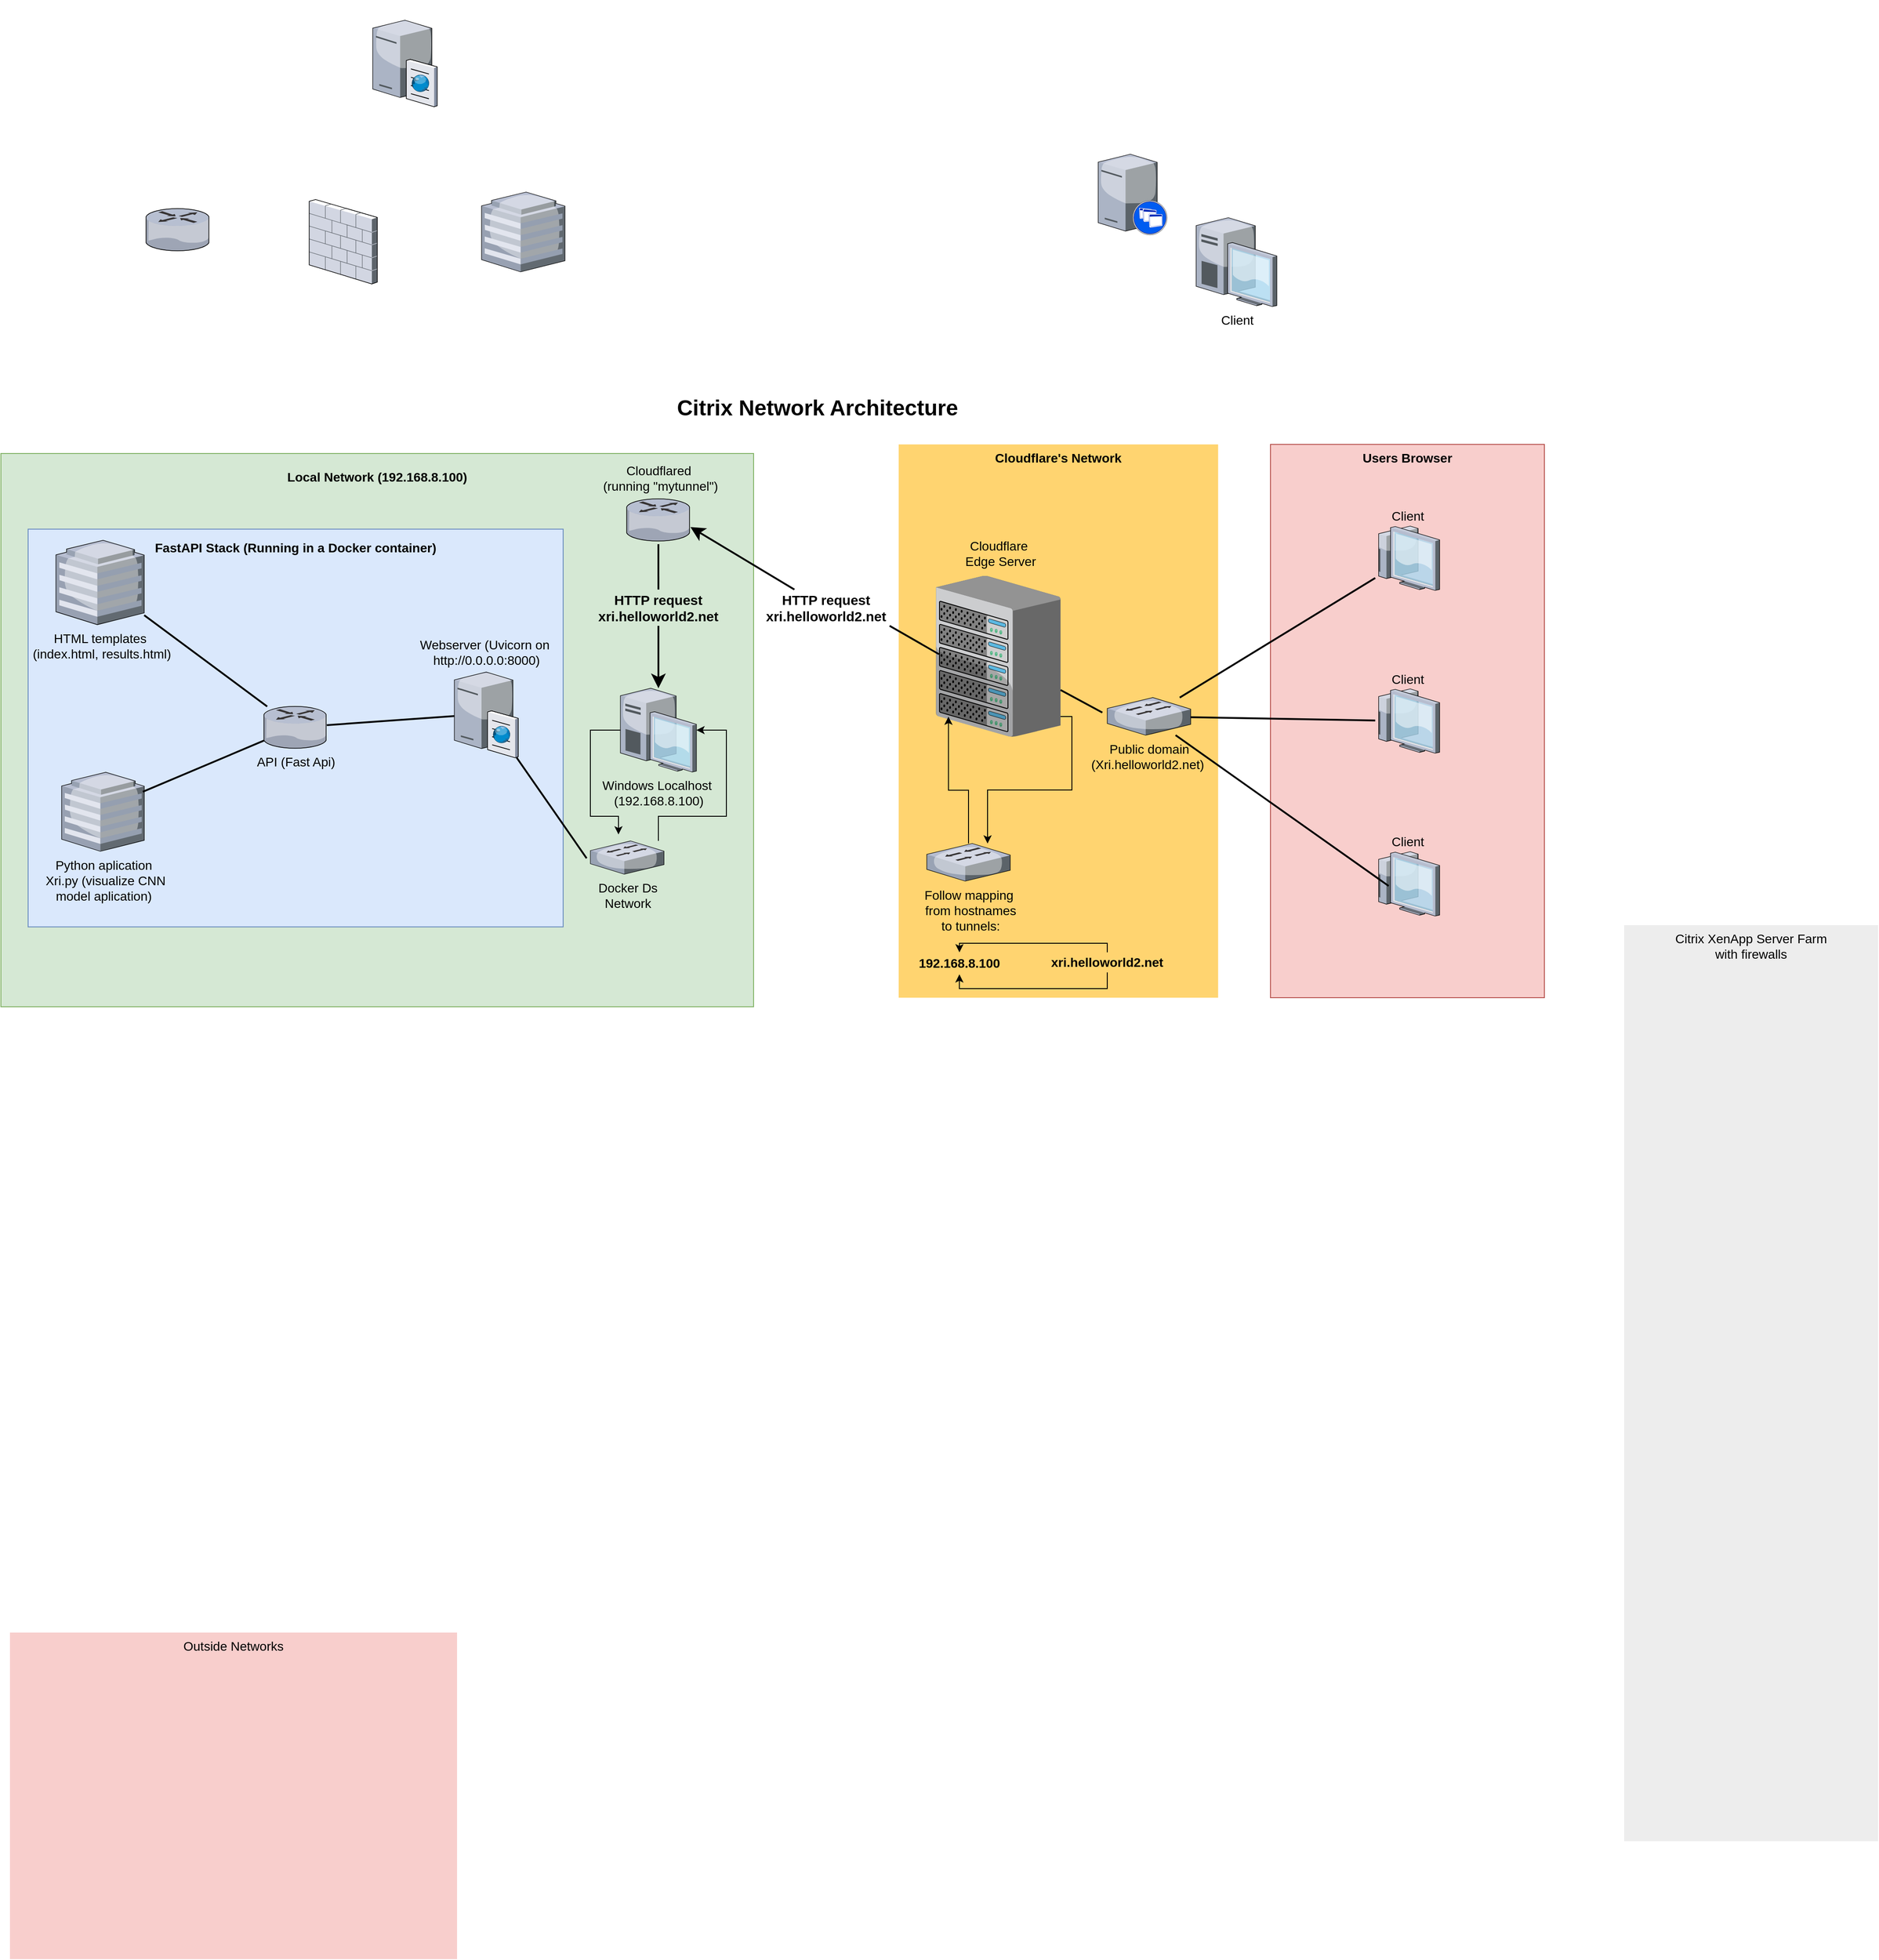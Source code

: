 <mxfile version="22.1.18" type="github">
  <diagram name="Page-1" id="e3a06f82-3646-2815-327d-82caf3d4e204">
    <mxGraphModel dx="1177" dy="1812" grid="1" gridSize="10" guides="1" tooltips="1" connect="1" arrows="1" fold="1" page="1" pageScale="1.5" pageWidth="1169" pageHeight="826" background="none" math="0" shadow="0">
      <root>
        <mxCell id="0" style=";html=1;" />
        <mxCell id="1" style=";html=1;" parent="0" />
        <mxCell id="P7gEYuGDoSCaP3gMuOwe-102" value="" style="group" vertex="1" connectable="0" parent="1">
          <mxGeometry x="1430" y="90" width="302" height="610" as="geometry" />
        </mxCell>
        <mxCell id="6a7d8f32e03d9370-60" value="&lt;b&gt;Users Browser&lt;/b&gt;" style="whiteSpace=wrap;html=1;fillColor=#f8cecc;fontSize=14;strokeColor=#b85450;verticalAlign=top;" parent="P7gEYuGDoSCaP3gMuOwe-102" vertex="1">
          <mxGeometry width="302" height="610" as="geometry" />
        </mxCell>
        <mxCell id="P7gEYuGDoSCaP3gMuOwe-6" value="Client" style="verticalLabelPosition=top;aspect=fixed;html=1;verticalAlign=bottom;strokeColor=none;shape=mxgraph.citrix.thin_client;fillColor=#66B2FF;gradientColor=#0066CC;fontSize=14;labelPosition=center;align=center;" vertex="1" parent="P7gEYuGDoSCaP3gMuOwe-102">
          <mxGeometry x="115.5" y="449" width="71" height="71" as="geometry" />
        </mxCell>
        <mxCell id="P7gEYuGDoSCaP3gMuOwe-7" value="Client" style="verticalLabelPosition=top;aspect=fixed;html=1;verticalAlign=bottom;strokeColor=none;shape=mxgraph.citrix.thin_client;fillColor=#66B2FF;gradientColor=#0066CC;fontSize=14;labelPosition=center;align=center;" vertex="1" parent="P7gEYuGDoSCaP3gMuOwe-102">
          <mxGeometry x="115.5" y="269.5" width="71" height="71" as="geometry" />
        </mxCell>
        <mxCell id="P7gEYuGDoSCaP3gMuOwe-8" value="Client" style="verticalLabelPosition=top;aspect=fixed;html=1;verticalAlign=bottom;strokeColor=none;shape=mxgraph.citrix.thin_client;fillColor=#66B2FF;gradientColor=#0066CC;fontSize=14;labelPosition=center;align=center;" vertex="1" parent="P7gEYuGDoSCaP3gMuOwe-102">
          <mxGeometry x="115.5" y="90" width="71" height="71" as="geometry" />
        </mxCell>
        <mxCell id="P7gEYuGDoSCaP3gMuOwe-101" value="" style="group" vertex="1" connectable="0" parent="1">
          <mxGeometry x="1020" y="90" width="420" height="610" as="geometry" />
        </mxCell>
        <mxCell id="6a7d8f32e03d9370-57" value="&lt;b&gt;Cloudflare&#39;s Network&lt;/b&gt;" style="whiteSpace=wrap;html=1;fillColor=#FFD470;gradientColor=none;fontSize=14;strokeColor=none;verticalAlign=top;" parent="P7gEYuGDoSCaP3gMuOwe-101" vertex="1">
          <mxGeometry width="352.25" height="610" as="geometry" />
        </mxCell>
        <mxCell id="P7gEYuGDoSCaP3gMuOwe-5" value="Public domain&lt;br&gt;(Xri.helloworld2.net)&amp;nbsp;" style="verticalLabelPosition=bottom;aspect=fixed;html=1;verticalAlign=top;strokeColor=none;shape=mxgraph.citrix.switch;fillColor=#66B2FF;gradientColor=#0066CC;fontSize=14;" vertex="1" parent="P7gEYuGDoSCaP3gMuOwe-101">
          <mxGeometry x="230" y="279.12" width="92" height="41.5" as="geometry" />
        </mxCell>
        <mxCell id="P7gEYuGDoSCaP3gMuOwe-15" value="Cloudflare&lt;br&gt;&amp;nbsp;Edge Server" style="verticalLabelPosition=top;aspect=fixed;html=1;verticalAlign=bottom;strokeColor=none;shape=mxgraph.citrix.chassis;fillColor=#66B2FF;gradientColor=#0066CC;fontSize=14;labelPosition=center;align=center;spacing=7;" vertex="1" parent="P7gEYuGDoSCaP3gMuOwe-101">
          <mxGeometry x="41" y="144.87" width="137.5" height="177.5" as="geometry" />
        </mxCell>
        <mxCell id="P7gEYuGDoSCaP3gMuOwe-88" value="Follow mapping&lt;br&gt;&amp;nbsp;from hostnames&lt;br&gt;&amp;nbsp;to tunnels:" style="verticalLabelPosition=bottom;aspect=fixed;html=1;verticalAlign=top;strokeColor=none;shape=mxgraph.citrix.switch;fillColor=#66B2FF;gradientColor=#0066CC;fontSize=14;" vertex="1" parent="P7gEYuGDoSCaP3gMuOwe-101">
          <mxGeometry x="31" y="440" width="92" height="41.5" as="geometry" />
        </mxCell>
        <mxCell id="P7gEYuGDoSCaP3gMuOwe-89" style="edgeStyle=orthogonalEdgeStyle;rounded=0;orthogonalLoop=1;jettySize=auto;html=1;entryX=0.101;entryY=0.875;entryDx=0;entryDy=0;entryPerimeter=0;" edge="1" parent="P7gEYuGDoSCaP3gMuOwe-101" source="P7gEYuGDoSCaP3gMuOwe-88" target="P7gEYuGDoSCaP3gMuOwe-15">
          <mxGeometry relative="1" as="geometry" />
        </mxCell>
        <mxCell id="P7gEYuGDoSCaP3gMuOwe-93" style="edgeStyle=orthogonalEdgeStyle;rounded=0;orthogonalLoop=1;jettySize=auto;html=1;" edge="1" parent="P7gEYuGDoSCaP3gMuOwe-101" source="P7gEYuGDoSCaP3gMuOwe-15">
          <mxGeometry relative="1" as="geometry">
            <mxPoint x="98" y="440" as="targetPoint" />
            <Array as="points">
              <mxPoint x="191" y="300" />
              <mxPoint x="191" y="381" />
              <mxPoint x="98" y="381" />
            </Array>
          </mxGeometry>
        </mxCell>
        <mxCell id="P7gEYuGDoSCaP3gMuOwe-99" style="edgeStyle=none;rounded=0;html=1;startSize=10;endSize=10;jettySize=auto;orthogonalLoop=1;fontSize=14;endArrow=none;endFill=0;strokeWidth=2;entryX=-0.059;entryY=0.398;entryDx=0;entryDy=0;entryPerimeter=0;" edge="1" parent="P7gEYuGDoSCaP3gMuOwe-101" source="P7gEYuGDoSCaP3gMuOwe-15" target="P7gEYuGDoSCaP3gMuOwe-5">
          <mxGeometry relative="1" as="geometry">
            <mxPoint x="171" y="250" as="sourcePoint" />
            <mxPoint x="-106" y="-298.5" as="targetPoint" />
          </mxGeometry>
        </mxCell>
        <mxCell id="P7gEYuGDoSCaP3gMuOwe-134" value="&lt;span style=&quot;font-size: 14px; background-color: initial;&quot;&gt;&lt;b&gt;192.168.8.100&lt;/b&gt;&lt;/span&gt;&lt;span style=&quot;font-size: 14px;&quot;&gt;&lt;b&gt;&lt;br&gt;&lt;/b&gt;&lt;/span&gt;" style="text;html=1;strokeColor=none;fillColor=none;align=center;verticalAlign=middle;whiteSpace=wrap;rounded=0;" vertex="1" parent="P7gEYuGDoSCaP3gMuOwe-101">
          <mxGeometry x="20" y="560" width="93.88" height="24.25" as="geometry" />
        </mxCell>
        <mxCell id="P7gEYuGDoSCaP3gMuOwe-137" style="edgeStyle=orthogonalEdgeStyle;rounded=0;orthogonalLoop=1;jettySize=auto;html=1;" edge="1" parent="P7gEYuGDoSCaP3gMuOwe-101" source="P7gEYuGDoSCaP3gMuOwe-135" target="P7gEYuGDoSCaP3gMuOwe-134">
          <mxGeometry relative="1" as="geometry">
            <Array as="points">
              <mxPoint x="230" y="550" />
              <mxPoint x="67" y="550" />
            </Array>
          </mxGeometry>
        </mxCell>
        <mxCell id="P7gEYuGDoSCaP3gMuOwe-138" style="edgeStyle=orthogonalEdgeStyle;rounded=0;orthogonalLoop=1;jettySize=auto;html=1;entryX=0.5;entryY=1;entryDx=0;entryDy=0;" edge="1" parent="P7gEYuGDoSCaP3gMuOwe-101" source="P7gEYuGDoSCaP3gMuOwe-135" target="P7gEYuGDoSCaP3gMuOwe-134">
          <mxGeometry relative="1" as="geometry">
            <Array as="points">
              <mxPoint x="230" y="600" />
              <mxPoint x="67" y="600" />
            </Array>
          </mxGeometry>
        </mxCell>
        <mxCell id="P7gEYuGDoSCaP3gMuOwe-135" value="&lt;span style=&quot;font-size: 14px;&quot;&gt;&lt;b&gt;xri.helloworld2.net&lt;/b&gt;&lt;/span&gt;" style="text;html=1;strokeColor=none;fillColor=none;align=center;verticalAlign=middle;whiteSpace=wrap;rounded=0;" vertex="1" parent="P7gEYuGDoSCaP3gMuOwe-101">
          <mxGeometry x="160" y="560" width="140" height="22.13" as="geometry" />
        </mxCell>
        <mxCell id="P7gEYuGDoSCaP3gMuOwe-74" value="" style="group" vertex="1" connectable="0" parent="1">
          <mxGeometry x="30" y="100" width="830" height="813.4" as="geometry" />
        </mxCell>
        <mxCell id="6a7d8f32e03d9370-58" value="&lt;h4 style=&quot;line-height: 0%;&quot;&gt;Local Network (192.168.8.100)&lt;/h4&gt;" style="whiteSpace=wrap;html=1;fillColor=#d5e8d4;fontSize=14;strokeColor=#82b366;verticalAlign=top;" parent="P7gEYuGDoSCaP3gMuOwe-74" vertex="1">
          <mxGeometry width="830" height="610" as="geometry" />
        </mxCell>
        <mxCell id="P7gEYuGDoSCaP3gMuOwe-36" value="" style="group" vertex="1" connectable="0" parent="P7gEYuGDoSCaP3gMuOwe-74">
          <mxGeometry x="30" y="83.4" width="590" height="706.6" as="geometry" />
        </mxCell>
        <mxCell id="P7gEYuGDoSCaP3gMuOwe-29" value="&lt;h3 style=&quot;line-height: 0%;&quot;&gt;FastAPI Stack (Running in a Docker container)&lt;/h3&gt;" style="rounded=0;whiteSpace=wrap;html=1;fillColor=#dae8fc;strokeColor=#6c8ebf;verticalAlign=top;" vertex="1" parent="P7gEYuGDoSCaP3gMuOwe-36">
          <mxGeometry width="590" height="438.542" as="geometry" />
        </mxCell>
        <mxCell id="P7gEYuGDoSCaP3gMuOwe-11" value="Python aplication&lt;br&gt;&amp;nbsp;Xri.py (visualize CNN&lt;br&gt;&amp;nbsp;model aplication)&amp;nbsp;" style="verticalLabelPosition=bottom;aspect=fixed;html=1;verticalAlign=top;strokeColor=none;shape=mxgraph.citrix.hq_enterprise;fillColor=#66B2FF;gradientColor=#0066CC;fontSize=14;" vertex="1" parent="P7gEYuGDoSCaP3gMuOwe-36">
          <mxGeometry x="36.958" y="268.059" width="91.111" height="87.15" as="geometry" />
        </mxCell>
        <mxCell id="P7gEYuGDoSCaP3gMuOwe-16" value="HTML templates&lt;br&gt;&amp;nbsp;(index.html, results.html)" style="verticalLabelPosition=bottom;aspect=fixed;html=1;verticalAlign=top;strokeColor=none;shape=mxgraph.citrix.hq_enterprise;fillColor=#66B2FF;gradientColor=#0066CC;fontSize=14;" vertex="1" parent="P7gEYuGDoSCaP3gMuOwe-36">
          <mxGeometry x="30.689" y="12.243" width="97.321" height="93.092" as="geometry" />
        </mxCell>
        <mxCell id="P7gEYuGDoSCaP3gMuOwe-18" value="API (Fast Api)" style="verticalLabelPosition=bottom;aspect=fixed;html=1;verticalAlign=top;strokeColor=none;shape=mxgraph.citrix.router;fillColor=#66B2FF;gradientColor=#0066CC;fontSize=14;" vertex="1" parent="P7gEYuGDoSCaP3gMuOwe-36">
          <mxGeometry x="259.976" y="195.534" width="69.393" height="46.051" as="geometry" />
        </mxCell>
        <mxCell id="P7gEYuGDoSCaP3gMuOwe-22" style="edgeStyle=none;rounded=0;html=1;startSize=10;endSize=10;jettySize=auto;orthogonalLoop=1;fontSize=14;endArrow=none;endFill=0;strokeWidth=2;" edge="1" parent="P7gEYuGDoSCaP3gMuOwe-36" source="P7gEYuGDoSCaP3gMuOwe-18" target="P7gEYuGDoSCaP3gMuOwe-16">
          <mxGeometry relative="1" as="geometry">
            <mxPoint x="218.519" y="457.182" as="sourcePoint" />
            <mxPoint x="336.519" y="317.721" as="targetPoint" />
          </mxGeometry>
        </mxCell>
        <mxCell id="P7gEYuGDoSCaP3gMuOwe-24" style="edgeStyle=none;rounded=0;html=1;startSize=10;endSize=10;jettySize=auto;orthogonalLoop=1;fontSize=14;endArrow=none;endFill=0;strokeWidth=2;entryX=0.983;entryY=0.246;entryDx=0;entryDy=0;entryPerimeter=0;" edge="1" parent="P7gEYuGDoSCaP3gMuOwe-36" source="P7gEYuGDoSCaP3gMuOwe-18" target="P7gEYuGDoSCaP3gMuOwe-11">
          <mxGeometry relative="1" as="geometry">
            <mxPoint x="218.519" y="187.558" as="sourcePoint" />
            <mxPoint x="66.954" y="85.333" as="targetPoint" />
          </mxGeometry>
        </mxCell>
        <mxCell id="P7gEYuGDoSCaP3gMuOwe-25" style="edgeStyle=none;rounded=0;html=1;startSize=10;endSize=10;jettySize=auto;orthogonalLoop=1;fontSize=14;endArrow=none;endFill=0;strokeWidth=2;" edge="1" parent="P7gEYuGDoSCaP3gMuOwe-36" source="P7gEYuGDoSCaP3gMuOwe-1" target="P7gEYuGDoSCaP3gMuOwe-18">
          <mxGeometry relative="1" as="geometry">
            <mxPoint x="295" y="550.156" as="sourcePoint" />
            <mxPoint x="273.148" y="226.607" as="targetPoint" />
          </mxGeometry>
        </mxCell>
        <mxCell id="P7gEYuGDoSCaP3gMuOwe-1" value="Webserver (Uvicorn on&amp;nbsp;&lt;br&gt;http://0.0.0.0:8000)" style="verticalLabelPosition=top;aspect=fixed;html=1;verticalAlign=bottom;strokeColor=none;shape=mxgraph.citrix.cache_server;fillColor=#66B2FF;gradientColor=#0066CC;fontSize=14;labelPosition=center;align=center;" vertex="1" parent="P7gEYuGDoSCaP3gMuOwe-36">
          <mxGeometry x="470.004" y="155.318" width="70.314" height="96.558" as="geometry" />
        </mxCell>
        <mxCell id="P7gEYuGDoSCaP3gMuOwe-130" style="edgeStyle=orthogonalEdgeStyle;rounded=0;orthogonalLoop=1;jettySize=auto;html=1;" edge="1" parent="P7gEYuGDoSCaP3gMuOwe-74" source="P7gEYuGDoSCaP3gMuOwe-59" target="P7gEYuGDoSCaP3gMuOwe-61">
          <mxGeometry relative="1" as="geometry">
            <Array as="points">
              <mxPoint x="725" y="400" />
              <mxPoint x="800" y="400" />
              <mxPoint x="800" y="305" />
            </Array>
          </mxGeometry>
        </mxCell>
        <mxCell id="P7gEYuGDoSCaP3gMuOwe-59" value="Docker Ds&lt;br&gt;&amp;nbsp;Network&amp;nbsp;" style="verticalLabelPosition=bottom;aspect=fixed;html=1;verticalAlign=top;strokeColor=none;shape=mxgraph.citrix.switch;fillColor=#66B2FF;gradientColor=#0066CC;fontSize=14;" vertex="1" parent="P7gEYuGDoSCaP3gMuOwe-74">
          <mxGeometry x="650.005" y="427.182" width="81.234" height="36.644" as="geometry" />
        </mxCell>
        <mxCell id="P7gEYuGDoSCaP3gMuOwe-61" value="Windows Localhost&amp;nbsp;&lt;br&gt;(192.168.8.100)" style="verticalLabelPosition=bottom;aspect=fixed;html=1;verticalAlign=top;strokeColor=none;shape=mxgraph.citrix.desktop;fillColor=#66B2FF;gradientColor=#0066CC;fontSize=14;" vertex="1" parent="P7gEYuGDoSCaP3gMuOwe-74">
          <mxGeometry x="683.093" y="258.82" width="83.883" height="92.368" as="geometry" />
        </mxCell>
        <mxCell id="P7gEYuGDoSCaP3gMuOwe-71" style="edgeStyle=orthogonalEdgeStyle;rounded=0;orthogonalLoop=1;jettySize=auto;html=1;" edge="1" parent="P7gEYuGDoSCaP3gMuOwe-74" source="P7gEYuGDoSCaP3gMuOwe-61">
          <mxGeometry relative="1" as="geometry">
            <mxPoint x="681" y="420" as="targetPoint" />
            <Array as="points">
              <mxPoint x="650" y="305" />
              <mxPoint x="650" y="400" />
              <mxPoint x="681" y="400" />
            </Array>
          </mxGeometry>
        </mxCell>
        <mxCell id="P7gEYuGDoSCaP3gMuOwe-60" style="edgeStyle=none;rounded=0;html=1;startSize=10;endSize=10;jettySize=auto;orthogonalLoop=1;fontSize=14;endArrow=none;endFill=0;strokeWidth=2;entryX=-0.051;entryY=0.521;entryDx=0;entryDy=0;entryPerimeter=0;" edge="1" parent="P7gEYuGDoSCaP3gMuOwe-74" source="P7gEYuGDoSCaP3gMuOwe-1" target="P7gEYuGDoSCaP3gMuOwe-59">
          <mxGeometry relative="1" as="geometry">
            <mxPoint x="609.255" y="341.379" as="sourcePoint" />
            <mxPoint x="704.617" y="248.276" as="targetPoint" />
          </mxGeometry>
        </mxCell>
        <mxCell id="P7gEYuGDoSCaP3gMuOwe-12" value="Cloudflared&lt;br&gt;&amp;nbsp;(running &quot;mytunnel&quot;)" style="verticalLabelPosition=top;aspect=fixed;html=1;verticalAlign=bottom;strokeColor=none;shape=mxgraph.citrix.router;fillColor=#66B2FF;gradientColor=#0066CC;fontSize=14;labelPosition=center;align=center;spacing=5;" vertex="1" parent="P7gEYuGDoSCaP3gMuOwe-74">
          <mxGeometry x="690" y="50" width="70.07" height="46.5" as="geometry" />
        </mxCell>
        <mxCell id="P7gEYuGDoSCaP3gMuOwe-131" value="HTTP request&lt;br&gt;xri.helloworld2.net" style="text;html=1;strokeColor=none;fillColor=none;align=center;verticalAlign=middle;whiteSpace=wrap;rounded=0;fontStyle=1;fontSize=15;" vertex="1" parent="P7gEYuGDoSCaP3gMuOwe-74">
          <mxGeometry x="655.03" y="150" width="140" height="40" as="geometry" />
        </mxCell>
        <mxCell id="P7gEYuGDoSCaP3gMuOwe-132" style="edgeStyle=none;rounded=0;html=1;startSize=10;endSize=10;jettySize=auto;orthogonalLoop=1;fontSize=14;endArrow=none;endFill=0;strokeWidth=2;exitX=0.5;exitY=0;exitDx=0;exitDy=0;" edge="1" parent="P7gEYuGDoSCaP3gMuOwe-74" source="P7gEYuGDoSCaP3gMuOwe-131">
          <mxGeometry relative="1" as="geometry">
            <mxPoint x="1447" y="712" as="sourcePoint" />
            <mxPoint x="725" y="100" as="targetPoint" />
          </mxGeometry>
        </mxCell>
        <mxCell id="P7gEYuGDoSCaP3gMuOwe-133" style="edgeStyle=none;rounded=0;html=1;startSize=10;endSize=10;jettySize=auto;orthogonalLoop=1;fontSize=14;endArrow=classic;endFill=1;strokeWidth=2;exitX=0.5;exitY=1;exitDx=0;exitDy=0;" edge="1" parent="P7gEYuGDoSCaP3gMuOwe-74" source="P7gEYuGDoSCaP3gMuOwe-131" target="P7gEYuGDoSCaP3gMuOwe-61">
          <mxGeometry relative="1" as="geometry">
            <mxPoint x="1473" y="420" as="sourcePoint" />
            <mxPoint x="603" y="161" as="targetPoint" />
          </mxGeometry>
        </mxCell>
        <mxCell id="6a7d8f32e03d9370-61" value="Outside Networks" style="whiteSpace=wrap;html=1;fillColor=#f8cecc;fontSize=14;strokeColor=none;verticalAlign=top;" parent="1" vertex="1">
          <mxGeometry x="40" y="1400" width="493" height="360" as="geometry" />
        </mxCell>
        <mxCell id="6a7d8f32e03d9370-59" value="Citrix XenApp Server Farm&lt;div&gt;with firewalls&lt;/div&gt;" style="whiteSpace=wrap;html=1;fillColor=#EDEDED;fontSize=14;strokeColor=none;verticalAlign=top;" parent="1" vertex="1">
          <mxGeometry x="1820" y="620" width="280" height="1010" as="geometry" />
        </mxCell>
        <mxCell id="6a7d8f32e03d9370-62" value="Citrix Network Architecture" style="text;strokeColor=none;fillColor=none;html=1;fontSize=24;fontStyle=1;verticalAlign=middle;align=center;" parent="1" vertex="1">
          <mxGeometry x="499" y="30" width="861" height="40" as="geometry" />
        </mxCell>
        <mxCell id="P7gEYuGDoSCaP3gMuOwe-2" style="edgeStyle=none;rounded=0;html=1;startSize=10;endSize=10;jettySize=auto;orthogonalLoop=1;fontSize=14;endArrow=none;endFill=0;strokeWidth=2;" edge="1" parent="1" source="P7gEYuGDoSCaP3gMuOwe-5" target="P7gEYuGDoSCaP3gMuOwe-8">
          <mxGeometry relative="1" as="geometry" />
        </mxCell>
        <mxCell id="P7gEYuGDoSCaP3gMuOwe-3" style="edgeStyle=none;rounded=0;html=1;startSize=10;endSize=10;jettySize=auto;orthogonalLoop=1;fontSize=14;endArrow=none;endFill=0;strokeWidth=2;" edge="1" parent="1" source="P7gEYuGDoSCaP3gMuOwe-5" target="P7gEYuGDoSCaP3gMuOwe-7">
          <mxGeometry relative="1" as="geometry" />
        </mxCell>
        <mxCell id="P7gEYuGDoSCaP3gMuOwe-4" style="edgeStyle=none;rounded=0;html=1;startSize=10;endSize=10;jettySize=auto;orthogonalLoop=1;fontSize=14;endArrow=none;endFill=0;strokeWidth=2;entryX=0.208;entryY=0.533;entryDx=0;entryDy=0;entryPerimeter=0;" edge="1" parent="1" source="P7gEYuGDoSCaP3gMuOwe-5" target="P7gEYuGDoSCaP3gMuOwe-6">
          <mxGeometry relative="1" as="geometry">
            <mxPoint x="1522" y="364.33" as="targetPoint" />
          </mxGeometry>
        </mxCell>
        <mxCell id="P7gEYuGDoSCaP3gMuOwe-9" value="" style="verticalLabelPosition=bottom;aspect=fixed;html=1;verticalAlign=top;strokeColor=none;shape=mxgraph.citrix.firewall;fillColor=#66B2FF;gradientColor=#0066CC;fontSize=14;" vertex="1" parent="1">
          <mxGeometry x="370" y="-180" width="75" height="93" as="geometry" />
        </mxCell>
        <mxCell id="P7gEYuGDoSCaP3gMuOwe-14" value="Client" style="verticalLabelPosition=bottom;aspect=fixed;html=1;verticalAlign=top;strokeColor=none;shape=mxgraph.citrix.desktop;fillColor=#66B2FF;gradientColor=#0066CC;fontSize=14;" vertex="1" parent="1">
          <mxGeometry x="1348" y="-160.0" width="89" height="98" as="geometry" />
        </mxCell>
        <mxCell id="P7gEYuGDoSCaP3gMuOwe-48" value="&lt;br&gt;" style="verticalLabelPosition=bottom;aspect=fixed;html=1;verticalAlign=top;strokeColor=none;shape=mxgraph.citrix.hq_enterprise;fillColor=#66B2FF;gradientColor=#0066CC;fontSize=14;" vertex="1" parent="1">
          <mxGeometry x="560" y="-188.25" width="92" height="88" as="geometry" />
        </mxCell>
        <mxCell id="P7gEYuGDoSCaP3gMuOwe-50" value="&lt;br&gt;" style="verticalLabelPosition=bottom;aspect=fixed;html=1;verticalAlign=top;strokeColor=none;shape=mxgraph.citrix.router;fillColor=#66B2FF;gradientColor=#0066CC;fontSize=14;" vertex="1" parent="1">
          <mxGeometry x="190" y="-170" width="70.07" height="46.5" as="geometry" />
        </mxCell>
        <mxCell id="P7gEYuGDoSCaP3gMuOwe-51" value="&lt;br&gt;" style="verticalLabelPosition=top;aspect=fixed;html=1;verticalAlign=bottom;strokeColor=none;shape=mxgraph.citrix.cache_server;fillColor=#66B2FF;gradientColor=#0066CC;fontSize=14;labelPosition=center;align=center;" vertex="1" parent="1">
          <mxGeometry x="440" y="-380" width="71" height="97.5" as="geometry" />
        </mxCell>
        <mxCell id="P7gEYuGDoSCaP3gMuOwe-10" value="" style="verticalLabelPosition=bottom;aspect=fixed;html=1;verticalAlign=top;strokeColor=none;shape=mxgraph.citrix.xenapp_server;fillColor=#66B2FF;gradientColor=#0066CC;fontSize=14;" vertex="1" parent="1">
          <mxGeometry x="1240" y="-230" width="76" height="89" as="geometry" />
        </mxCell>
        <mxCell id="P7gEYuGDoSCaP3gMuOwe-111" value="HTTP request&lt;br&gt;xri.helloworld2.net" style="text;html=1;strokeColor=none;fillColor=none;align=center;verticalAlign=middle;whiteSpace=wrap;rounded=0;fontStyle=1;fontSize=15;" vertex="1" parent="1">
          <mxGeometry x="870" y="250" width="140" height="40" as="geometry" />
        </mxCell>
        <mxCell id="P7gEYuGDoSCaP3gMuOwe-114" style="edgeStyle=none;rounded=0;html=1;startSize=10;endSize=10;jettySize=auto;orthogonalLoop=1;fontSize=14;endArrow=none;endFill=0;strokeWidth=2;entryX=0.025;entryY=0.487;entryDx=0;entryDy=0;entryPerimeter=0;exitX=1;exitY=1;exitDx=0;exitDy=0;" edge="1" parent="1" source="P7gEYuGDoSCaP3gMuOwe-111" target="P7gEYuGDoSCaP3gMuOwe-15">
          <mxGeometry relative="1" as="geometry">
            <mxPoint x="1664" y="962" as="sourcePoint" />
            <mxPoint x="1880" y="830" as="targetPoint" />
          </mxGeometry>
        </mxCell>
        <mxCell id="P7gEYuGDoSCaP3gMuOwe-116" style="edgeStyle=none;rounded=0;html=1;startSize=10;endSize=10;jettySize=auto;orthogonalLoop=1;fontSize=14;endArrow=classic;endFill=1;strokeWidth=2;exitX=0.25;exitY=0;exitDx=0;exitDy=0;entryX=1.004;entryY=0.669;entryDx=0;entryDy=0;entryPerimeter=0;" edge="1" parent="1" source="P7gEYuGDoSCaP3gMuOwe-111" target="P7gEYuGDoSCaP3gMuOwe-12">
          <mxGeometry relative="1" as="geometry">
            <mxPoint x="1690" y="670" as="sourcePoint" />
            <mxPoint x="1700" y="680" as="targetPoint" />
          </mxGeometry>
        </mxCell>
      </root>
    </mxGraphModel>
  </diagram>
</mxfile>
